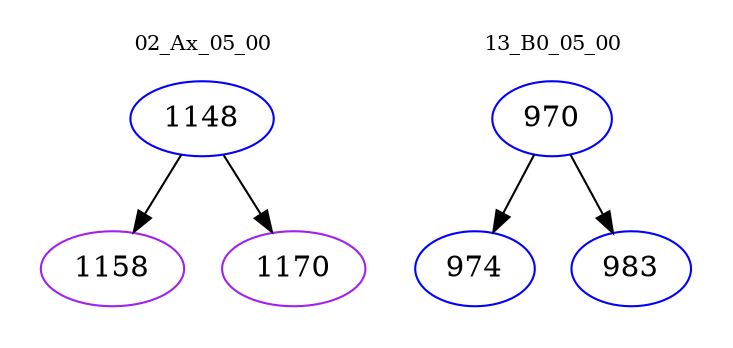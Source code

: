 digraph{
subgraph cluster_0 {
color = white
label = "02_Ax_05_00";
fontsize=10;
T0_1148 [label="1148", color="blue"]
T0_1148 -> T0_1158 [color="black"]
T0_1158 [label="1158", color="purple"]
T0_1148 -> T0_1170 [color="black"]
T0_1170 [label="1170", color="purple"]
}
subgraph cluster_1 {
color = white
label = "13_B0_05_00";
fontsize=10;
T1_970 [label="970", color="blue"]
T1_970 -> T1_974 [color="black"]
T1_974 [label="974", color="blue"]
T1_970 -> T1_983 [color="black"]
T1_983 [label="983", color="blue"]
}
}
